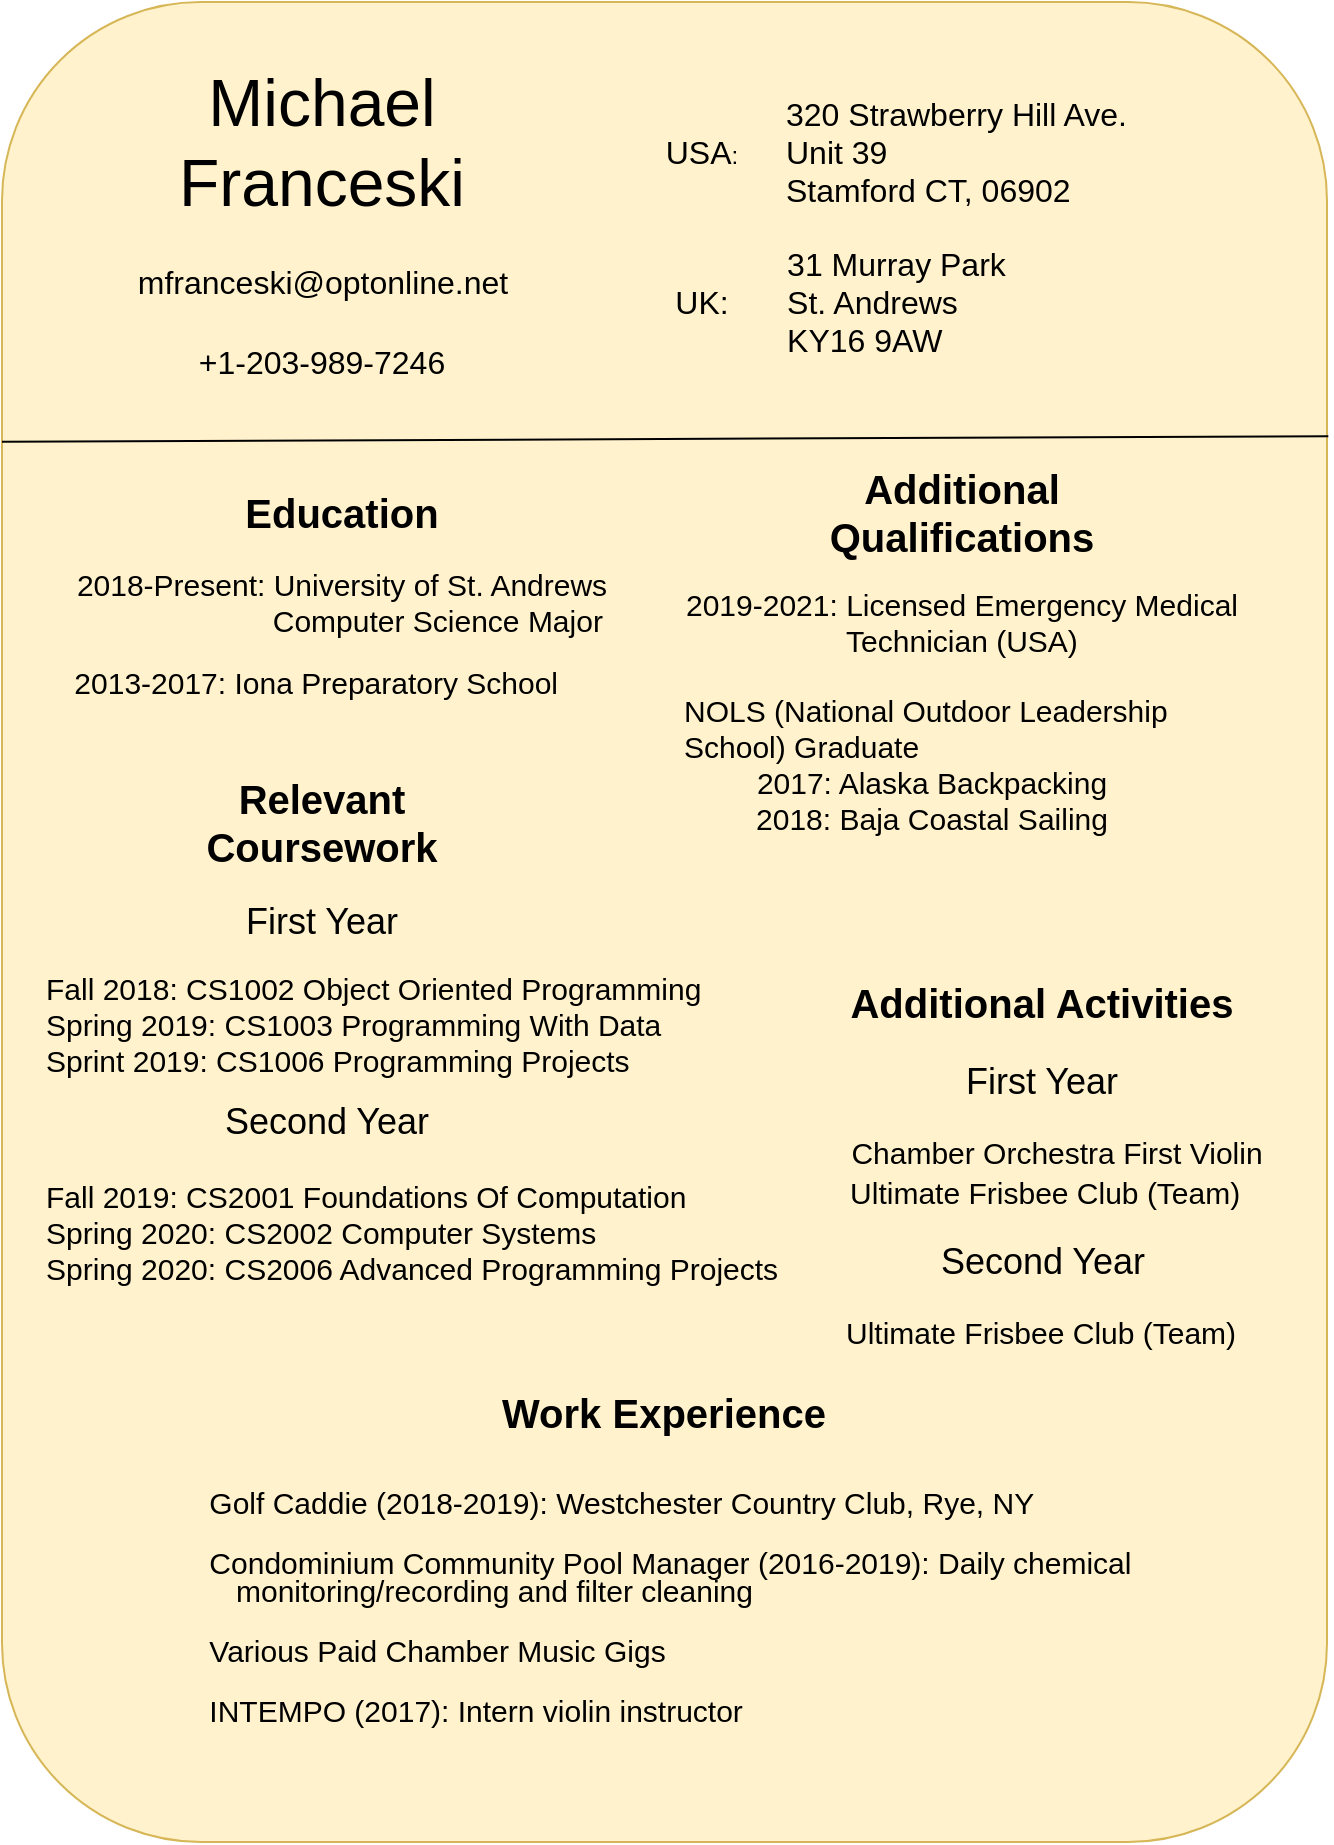 <mxfile version="12.7.9" type="github">
  <diagram id="vt1Ux93TiOpqBw-dAkdH" name="Page-1">
    <mxGraphModel dx="946" dy="2690" grid="1" gridSize="10" guides="1" tooltips="1" connect="1" arrows="1" fold="1" page="1" pageScale="1" pageWidth="850" pageHeight="1100" math="0" shadow="0">
      <root>
        <mxCell id="0" />
        <mxCell id="1" parent="0" />
        <mxCell id="qJJJtE1cYMOXlpDBL2jb-4" value="" style="rounded=1;whiteSpace=wrap;html=1;fillColor=#fff2cc;strokeColor=#d6b656;" parent="1" vertex="1">
          <mxGeometry x="50" y="-1560" width="662.5" height="920" as="geometry" />
        </mxCell>
        <mxCell id="qJJJtE1cYMOXlpDBL2jb-22" style="edgeStyle=orthogonalEdgeStyle;rounded=0;orthogonalLoop=1;jettySize=auto;html=1;exitX=0.5;exitY=1;exitDx=0;exitDy=0;" parent="1" edge="1">
          <mxGeometry relative="1" as="geometry">
            <mxPoint x="330" y="-1250" as="sourcePoint" />
            <mxPoint x="330" y="-1250" as="targetPoint" />
          </mxGeometry>
        </mxCell>
        <mxCell id="qJJJtE1cYMOXlpDBL2jb-26" value="&lt;font style=&quot;font-size: 33px&quot;&gt;Michael Franceski&lt;br&gt;&lt;/font&gt;" style="text;html=1;strokeColor=none;fillColor=none;align=center;verticalAlign=middle;whiteSpace=wrap;rounded=0;" parent="1" vertex="1">
          <mxGeometry x="110" y="-1560" width="200" height="140" as="geometry" />
        </mxCell>
        <mxCell id="qJJJtE1cYMOXlpDBL2jb-29" value="&lt;font style=&quot;font-size: 16px&quot;&gt;320 Strawberry Hill Ave.&amp;nbsp;&lt;br&gt;Unit 39&lt;br&gt;Stamford CT, 06902&lt;/font&gt;" style="text;html=1;strokeColor=none;fillColor=none;align=left;verticalAlign=middle;whiteSpace=wrap;rounded=0;" parent="1" vertex="1">
          <mxGeometry x="440" y="-1530" width="220" height="90" as="geometry" />
        </mxCell>
        <mxCell id="qJJJtE1cYMOXlpDBL2jb-30" value="&lt;div style=&quot;text-align: left&quot;&gt;&lt;span style=&quot;font-size: 16px&quot;&gt;&amp;nbsp;31 Murray Park&lt;/span&gt;&lt;/div&gt;&lt;font style=&quot;font-size: 16px&quot;&gt;&lt;div style=&quot;text-align: left&quot;&gt;&lt;span&gt;&amp;nbsp;St. Andrews&amp;nbsp;&lt;/span&gt;&lt;/div&gt;&lt;div style=&quot;text-align: left&quot;&gt;&lt;span&gt;&amp;nbsp;KY16 9AW&lt;/span&gt;&lt;/div&gt;&lt;/font&gt;" style="text;html=1;strokeColor=none;fillColor=none;align=center;verticalAlign=middle;whiteSpace=wrap;rounded=0;" parent="1" vertex="1">
          <mxGeometry x="400" y="-1457.5" width="190" height="95" as="geometry" />
        </mxCell>
        <mxCell id="qJJJtE1cYMOXlpDBL2jb-32" value="&lt;font style=&quot;font-size: 16px&quot;&gt;USA&lt;/font&gt;:" style="text;html=1;strokeColor=none;fillColor=none;align=center;verticalAlign=middle;whiteSpace=wrap;rounded=0;" parent="1" vertex="1">
          <mxGeometry x="380" y="-1492.5" width="40" height="15" as="geometry" />
        </mxCell>
        <mxCell id="qJJJtE1cYMOXlpDBL2jb-34" value="&lt;font style=&quot;font-size: 16px&quot;&gt;UK:&lt;/font&gt;" style="text;html=1;strokeColor=none;fillColor=none;align=center;verticalAlign=middle;whiteSpace=wrap;rounded=0;" parent="1" vertex="1">
          <mxGeometry x="380" y="-1420" width="40" height="20" as="geometry" />
        </mxCell>
        <mxCell id="qJJJtE1cYMOXlpDBL2jb-37" value="&lt;font style=&quot;font-size: 16px&quot;&gt;mfranceski@optonline.net&lt;/font&gt;" style="text;html=1;strokeColor=none;fillColor=none;align=center;verticalAlign=middle;whiteSpace=wrap;rounded=0;" parent="1" vertex="1">
          <mxGeometry x="162.5" y="-1430" width="95" height="20" as="geometry" />
        </mxCell>
        <mxCell id="qJJJtE1cYMOXlpDBL2jb-38" value="&lt;font style=&quot;font-size: 16px&quot;&gt;+1-203-989-7246&lt;/font&gt;" style="text;html=1;strokeColor=none;fillColor=none;align=center;verticalAlign=middle;whiteSpace=wrap;rounded=0;" parent="1" vertex="1">
          <mxGeometry x="70" y="-1390" width="280" height="20" as="geometry" />
        </mxCell>
        <mxCell id="qJJJtE1cYMOXlpDBL2jb-41" value="" style="endArrow=none;html=1;entryX=0;entryY=0.239;entryDx=0;entryDy=0;entryPerimeter=0;exitX=1.001;exitY=0.236;exitDx=0;exitDy=0;exitPerimeter=0;" parent="1" source="qJJJtE1cYMOXlpDBL2jb-4" target="qJJJtE1cYMOXlpDBL2jb-4" edge="1">
          <mxGeometry width="50" height="50" relative="1" as="geometry">
            <mxPoint x="720" y="-1340" as="sourcePoint" />
            <mxPoint x="60" y="-1340" as="targetPoint" />
          </mxGeometry>
        </mxCell>
        <mxCell id="qJJJtE1cYMOXlpDBL2jb-44" value="&lt;font style=&quot;font-size: 20px&quot;&gt;&lt;b&gt;Education&lt;/b&gt;&lt;/font&gt;" style="text;html=1;strokeColor=none;fillColor=none;align=center;verticalAlign=middle;whiteSpace=wrap;rounded=0;" parent="1" vertex="1">
          <mxGeometry x="170" y="-1325" width="100" height="40" as="geometry" />
        </mxCell>
        <mxCell id="qJJJtE1cYMOXlpDBL2jb-45" value="&lt;font style=&quot;font-size: 15px&quot;&gt;2018-Present: University of St. Andrews&lt;br&gt;&amp;nbsp; &amp;nbsp; &amp;nbsp; &amp;nbsp; &amp;nbsp; &amp;nbsp; &amp;nbsp; &amp;nbsp; &amp;nbsp; &amp;nbsp; &amp;nbsp; &amp;nbsp;Computer Science Major&lt;/font&gt;" style="text;html=1;strokeColor=none;fillColor=none;align=center;verticalAlign=middle;whiteSpace=wrap;rounded=0;" parent="1" vertex="1">
          <mxGeometry x="70" y="-1290" width="300" height="60" as="geometry" />
        </mxCell>
        <mxCell id="qJJJtE1cYMOXlpDBL2jb-46" value="&lt;font style=&quot;font-size: 15px&quot;&gt;&amp;nbsp;2013-2017: Iona Preparatory School&lt;/font&gt;" style="text;html=1;strokeColor=none;fillColor=none;align=center;verticalAlign=middle;whiteSpace=wrap;rounded=0;" parent="1" vertex="1">
          <mxGeometry x="60" y="-1240" width="290" height="40" as="geometry" />
        </mxCell>
        <mxCell id="qJJJtE1cYMOXlpDBL2jb-49" value="&lt;font style=&quot;font-size: 20px&quot;&gt;&lt;b&gt;Additional Qualifications&lt;/b&gt;&lt;/font&gt;" style="text;html=1;strokeColor=none;fillColor=none;align=center;verticalAlign=middle;whiteSpace=wrap;rounded=0;" parent="1" vertex="1">
          <mxGeometry x="435" y="-1330" width="190" height="50" as="geometry" />
        </mxCell>
        <mxCell id="qJJJtE1cYMOXlpDBL2jb-50" value="&lt;font style=&quot;font-size: 15px&quot;&gt;2019-2021: Licensed Emergency Medical Technician (USA)&lt;/font&gt;" style="text;html=1;strokeColor=none;fillColor=none;align=center;verticalAlign=middle;whiteSpace=wrap;rounded=0;" parent="1" vertex="1">
          <mxGeometry x="385" y="-1285" width="290" height="70" as="geometry" />
        </mxCell>
        <mxCell id="qJJJtE1cYMOXlpDBL2jb-51" value="&lt;div style=&quot;text-align: left ; font-size: 15px&quot;&gt;&lt;font style=&quot;font-size: 15px&quot;&gt;NOLS (National Outdoor Leadership School) Graduate&amp;nbsp;&lt;/font&gt;&lt;/div&gt;&lt;font style=&quot;font-size: 15px&quot;&gt;&lt;font style=&quot;font-size: 15px&quot;&gt;2017: Alaska Backpacking&lt;br&gt;2018: Baja Coastal Sailing&lt;br&gt;&lt;/font&gt;&lt;br&gt;&lt;/font&gt;" style="text;html=1;strokeColor=none;fillColor=none;align=center;verticalAlign=middle;whiteSpace=wrap;rounded=0;" parent="1" vertex="1">
          <mxGeometry x="390" y="-1215" width="250" height="90" as="geometry" />
        </mxCell>
        <mxCell id="qJJJtE1cYMOXlpDBL2jb-54" value="&lt;font style=&quot;font-size: 20px&quot;&gt;&lt;b&gt;Relevant Coursework&lt;/b&gt;&lt;/font&gt;" style="text;html=1;strokeColor=none;fillColor=none;align=center;verticalAlign=middle;whiteSpace=wrap;rounded=0;" parent="1" vertex="1">
          <mxGeometry x="145" y="-1180" width="130" height="60" as="geometry" />
        </mxCell>
        <mxCell id="qJJJtE1cYMOXlpDBL2jb-55" value="&lt;font style=&quot;font-size: 15px&quot;&gt;&lt;font style=&quot;font-size: 15px&quot;&gt;Fall 2018: CS1002 Object Oriented Programming&lt;br&gt;Spring 2019: CS1003 Programming With Data&lt;br&gt;Sprint 2019: CS1006 Programming Projects&lt;/font&gt;&lt;br&gt;&amp;nbsp;&lt;/font&gt;" style="text;html=1;strokeColor=none;fillColor=none;align=left;verticalAlign=middle;whiteSpace=wrap;rounded=0;" parent="1" vertex="1">
          <mxGeometry x="70" y="-1100" width="359" height="120" as="geometry" />
        </mxCell>
        <mxCell id="qJJJtE1cYMOXlpDBL2jb-56" value="&lt;font style=&quot;font-size: 18px&quot;&gt;First Year&lt;/font&gt;" style="text;html=1;strokeColor=none;fillColor=none;align=center;verticalAlign=middle;whiteSpace=wrap;rounded=0;" parent="1" vertex="1">
          <mxGeometry x="160" y="-1110" width="100" height="20" as="geometry" />
        </mxCell>
        <mxCell id="qJJJtE1cYMOXlpDBL2jb-58" value="&lt;font style=&quot;font-size: 18px&quot;&gt;Second Year&lt;/font&gt;" style="text;html=1;strokeColor=none;fillColor=none;align=center;verticalAlign=middle;whiteSpace=wrap;rounded=0;" parent="1" vertex="1">
          <mxGeometry x="160" y="-1010" width="105" height="20" as="geometry" />
        </mxCell>
        <mxCell id="qJJJtE1cYMOXlpDBL2jb-59" value="&lt;font style=&quot;font-size: 15px&quot;&gt;Fall 2019: CS2001 Foundations Of Computation&lt;br&gt;Spring 2020: CS2002 Computer Systems&lt;br&gt;Spring 2020: CS2006 Advanced Programming Projects&lt;/font&gt;" style="text;html=1;strokeColor=none;fillColor=none;align=left;verticalAlign=middle;whiteSpace=wrap;rounded=0;" parent="1" vertex="1">
          <mxGeometry x="70" y="-990" width="400" height="90" as="geometry" />
        </mxCell>
        <mxCell id="qJJJtE1cYMOXlpDBL2jb-60" value="&lt;font style=&quot;font-size: 20px&quot;&gt;&lt;b&gt;Additional Activities&lt;/b&gt;&lt;/font&gt;" style="text;html=1;strokeColor=none;fillColor=none;align=center;verticalAlign=middle;whiteSpace=wrap;rounded=0;" parent="1" vertex="1">
          <mxGeometry x="450" y="-1100" width="240" height="80" as="geometry" />
        </mxCell>
        <mxCell id="qJJJtE1cYMOXlpDBL2jb-63" value="&lt;font style=&quot;font-size: 18px&quot;&gt;First Year&lt;/font&gt;" style="text;html=1;strokeColor=none;fillColor=none;align=center;verticalAlign=middle;whiteSpace=wrap;rounded=0;" parent="1" vertex="1">
          <mxGeometry x="520" y="-1030" width="100" height="20" as="geometry" />
        </mxCell>
        <mxCell id="qJJJtE1cYMOXlpDBL2jb-64" value="&lt;font style=&quot;font-size: 15px&quot;&gt;Chamber Orchestra First Violin&lt;/font&gt;" style="text;html=1;strokeColor=none;fillColor=none;align=center;verticalAlign=middle;whiteSpace=wrap;rounded=0;" parent="1" vertex="1">
          <mxGeometry x="465" y="-1010" width="225" height="50" as="geometry" />
        </mxCell>
        <mxCell id="qJJJtE1cYMOXlpDBL2jb-66" value="&lt;font style=&quot;font-size: 15px&quot;&gt;&amp;nbsp;Ultimate Frisbee Club (Team)&lt;/font&gt;" style="text;html=1;strokeColor=none;fillColor=none;align=center;verticalAlign=middle;whiteSpace=wrap;rounded=0;" parent="1" vertex="1">
          <mxGeometry x="462.5" y="-1000" width="212.5" height="70" as="geometry" />
        </mxCell>
        <mxCell id="qJJJtE1cYMOXlpDBL2jb-67" value="&lt;font style=&quot;font-size: 18px&quot;&gt;Second Year&lt;/font&gt;" style="text;html=1;strokeColor=none;fillColor=none;align=center;verticalAlign=middle;whiteSpace=wrap;rounded=0;" parent="1" vertex="1">
          <mxGeometry x="517.5" y="-940" width="105" height="20" as="geometry" />
        </mxCell>
        <mxCell id="qJJJtE1cYMOXlpDBL2jb-68" value="&lt;font style=&quot;font-size: 15px&quot;&gt;Ultimate Frisbee Club (Team)&lt;/font&gt;" style="text;html=1;" parent="1" vertex="1">
          <mxGeometry x="470" y="-910" width="180" height="40" as="geometry" />
        </mxCell>
        <mxCell id="qJJJtE1cYMOXlpDBL2jb-69" value="&lt;font style=&quot;font-size: 20px&quot;&gt;&lt;b&gt;Work Experience&lt;/b&gt;&lt;/font&gt;" style="text;html=1;strokeColor=none;fillColor=none;align=center;verticalAlign=middle;whiteSpace=wrap;rounded=0;" parent="1" vertex="1">
          <mxGeometry x="286.25" y="-870" width="190" height="30" as="geometry" />
        </mxCell>
        <mxCell id="qJJJtE1cYMOXlpDBL2jb-70" value="&lt;p class=&quot;MsoListParagraph&quot; style=&quot;margin: 0in 0in 0.0pt 15pt ; text-indent: -10pt ; line-height: 11.1pt ; font-size: 15px&quot;&gt;Golf Caddie (2018-2019): Westchester Country Club, Rye, NY&lt;/p&gt;&lt;p class=&quot;MsoListParagraph&quot; style=&quot;margin: 0in 0in 0.0pt 15pt ; text-indent: -10pt ; line-height: 11.1pt ; font-size: 15px&quot;&gt;&lt;br&gt;&lt;/p&gt;&lt;p class=&quot;MsoListParagraph&quot; style=&quot;margin: 0in 0in 0.0pt 15pt ; text-indent: -10pt ; line-height: 11.1pt ; font-size: 15px&quot;&gt;Condominium Community Pool Manager (2016-2019): Daily chemical monitoring/recording and filter cleaning&amp;nbsp;&lt;/p&gt;&lt;p class=&quot;MsoListParagraph&quot; style=&quot;margin: 0in 0in 0.0pt 15pt ; text-indent: -10pt ; line-height: 11.1pt ; font-size: 15px&quot;&gt;&amp;nbsp;&lt;/p&gt;&lt;p class=&quot;MsoListParagraph&quot; style=&quot;margin: 0in 0in 0.0pt 15pt ; text-indent: -10pt ; line-height: 11.1pt ; font-size: 15px&quot;&gt;Various Paid Chamber Music Gigs&lt;/p&gt;&lt;p class=&quot;MsoListParagraph&quot; style=&quot;margin: 0in 0in 0.0pt 15pt ; text-indent: -10pt ; line-height: 11.1pt ; font-size: 15px&quot;&gt;&lt;br&gt;&lt;/p&gt;&lt;p class=&quot;MsoListParagraph&quot; style=&quot;margin: 0in 0in 0.0pt 15pt ; text-indent: -10pt ; line-height: 11.1pt ; font-size: 15px&quot;&gt;INTEMPO (2017): Intern violin instructor&lt;span style=&quot;text-indent: -10pt&quot;&gt;&amp;nbsp;&lt;/span&gt;&lt;/p&gt;&lt;p class=&quot;MsoListParagraph&quot; style=&quot;margin: 0in 0in 0.0pt 15pt ; text-indent: -10pt ; line-height: 11.1pt ; font-size: 15px&quot;&gt;&lt;br&gt;&lt;/p&gt;" style="text;html=1;strokeColor=none;fillColor=none;align=left;verticalAlign=middle;whiteSpace=wrap;rounded=0;" parent="1" vertex="1">
          <mxGeometry x="145" y="-820" width="570" height="140" as="geometry" />
        </mxCell>
      </root>
    </mxGraphModel>
  </diagram>
</mxfile>
